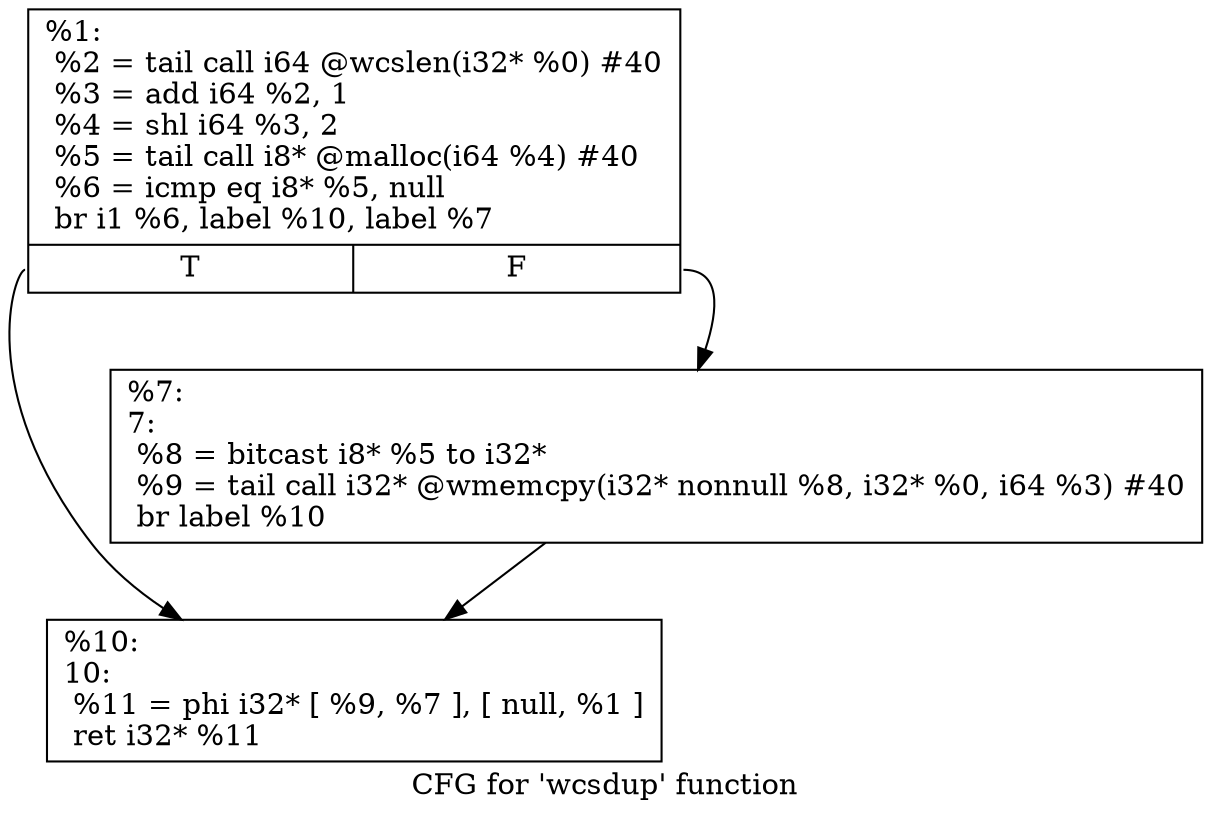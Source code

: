 digraph "CFG for 'wcsdup' function" {
	label="CFG for 'wcsdup' function";

	Node0x1dabdf0 [shape=record,label="{%1:\l  %2 = tail call i64 @wcslen(i32* %0) #40\l  %3 = add i64 %2, 1\l  %4 = shl i64 %3, 2\l  %5 = tail call i8* @malloc(i64 %4) #40\l  %6 = icmp eq i8* %5, null\l  br i1 %6, label %10, label %7\l|{<s0>T|<s1>F}}"];
	Node0x1dabdf0:s0 -> Node0x1dabec0;
	Node0x1dabdf0:s1 -> Node0x1dabe70;
	Node0x1dabe70 [shape=record,label="{%7:\l7:                                                \l  %8 = bitcast i8* %5 to i32*\l  %9 = tail call i32* @wmemcpy(i32* nonnull %8, i32* %0, i64 %3) #40\l  br label %10\l}"];
	Node0x1dabe70 -> Node0x1dabec0;
	Node0x1dabec0 [shape=record,label="{%10:\l10:                                               \l  %11 = phi i32* [ %9, %7 ], [ null, %1 ]\l  ret i32* %11\l}"];
}

